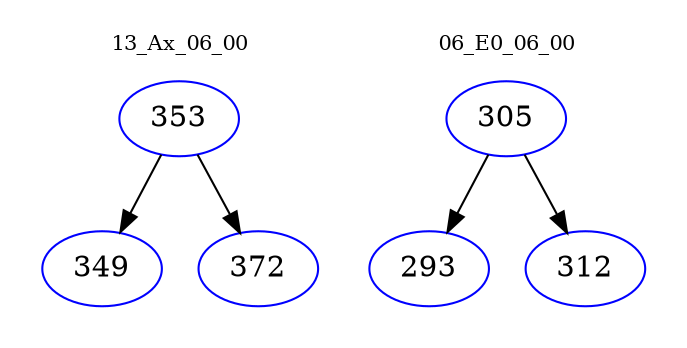 digraph{
subgraph cluster_0 {
color = white
label = "13_Ax_06_00";
fontsize=10;
T0_353 [label="353", color="blue"]
T0_353 -> T0_349 [color="black"]
T0_349 [label="349", color="blue"]
T0_353 -> T0_372 [color="black"]
T0_372 [label="372", color="blue"]
}
subgraph cluster_1 {
color = white
label = "06_E0_06_00";
fontsize=10;
T1_305 [label="305", color="blue"]
T1_305 -> T1_293 [color="black"]
T1_293 [label="293", color="blue"]
T1_305 -> T1_312 [color="black"]
T1_312 [label="312", color="blue"]
}
}
